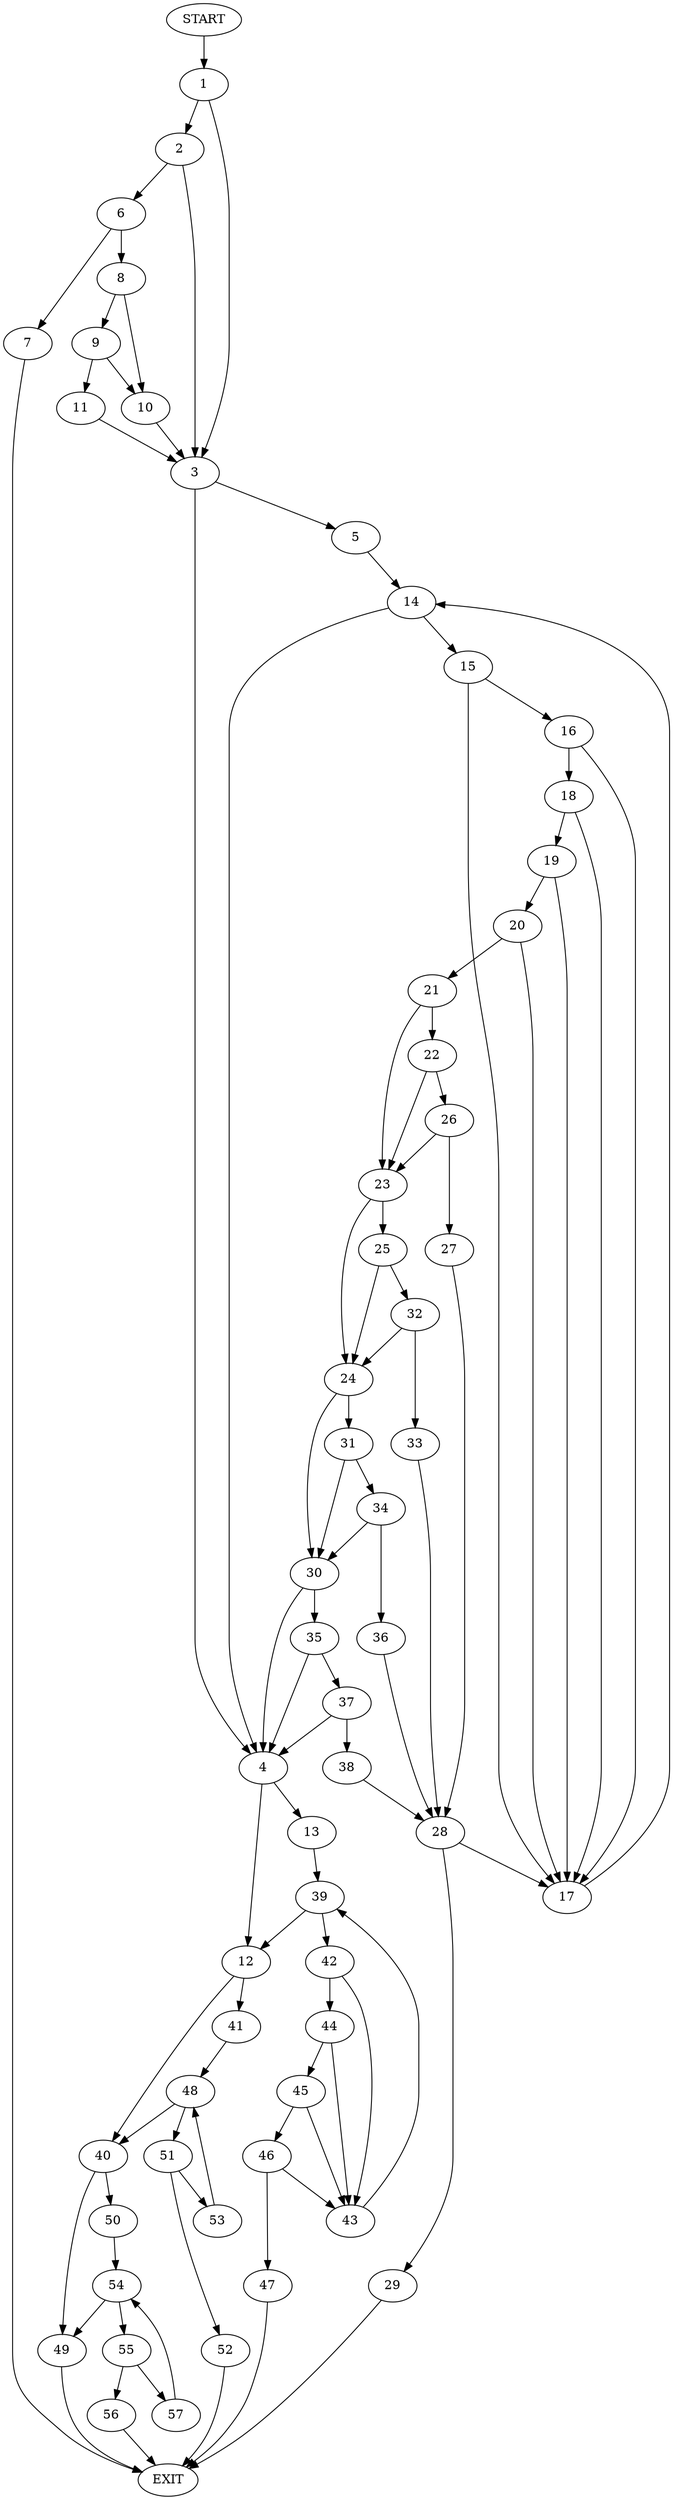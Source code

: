 digraph {
0 [label="START"]
58 [label="EXIT"]
0 -> 1
1 -> 2
1 -> 3
3 -> 4
3 -> 5
2 -> 6
2 -> 3
6 -> 7
6 -> 8
7 -> 58
8 -> 9
8 -> 10
10 -> 3
9 -> 11
9 -> 10
11 -> 3
4 -> 12
4 -> 13
5 -> 14
14 -> 15
14 -> 4
15 -> 16
15 -> 17
16 -> 17
16 -> 18
17 -> 14
18 -> 17
18 -> 19
19 -> 17
19 -> 20
20 -> 17
20 -> 21
21 -> 22
21 -> 23
23 -> 24
23 -> 25
22 -> 26
22 -> 23
26 -> 23
26 -> 27
27 -> 28
28 -> 17
28 -> 29
24 -> 30
24 -> 31
25 -> 24
25 -> 32
32 -> 24
32 -> 33
33 -> 28
31 -> 30
31 -> 34
30 -> 35
30 -> 4
34 -> 30
34 -> 36
36 -> 28
35 -> 37
35 -> 4
37 -> 4
37 -> 38
38 -> 28
29 -> 58
13 -> 39
12 -> 40
12 -> 41
39 -> 12
39 -> 42
42 -> 43
42 -> 44
43 -> 39
44 -> 43
44 -> 45
45 -> 46
45 -> 43
46 -> 43
46 -> 47
47 -> 58
41 -> 48
40 -> 49
40 -> 50
48 -> 40
48 -> 51
51 -> 52
51 -> 53
52 -> 58
53 -> 48
50 -> 54
49 -> 58
54 -> 55
54 -> 49
55 -> 56
55 -> 57
56 -> 58
57 -> 54
}

